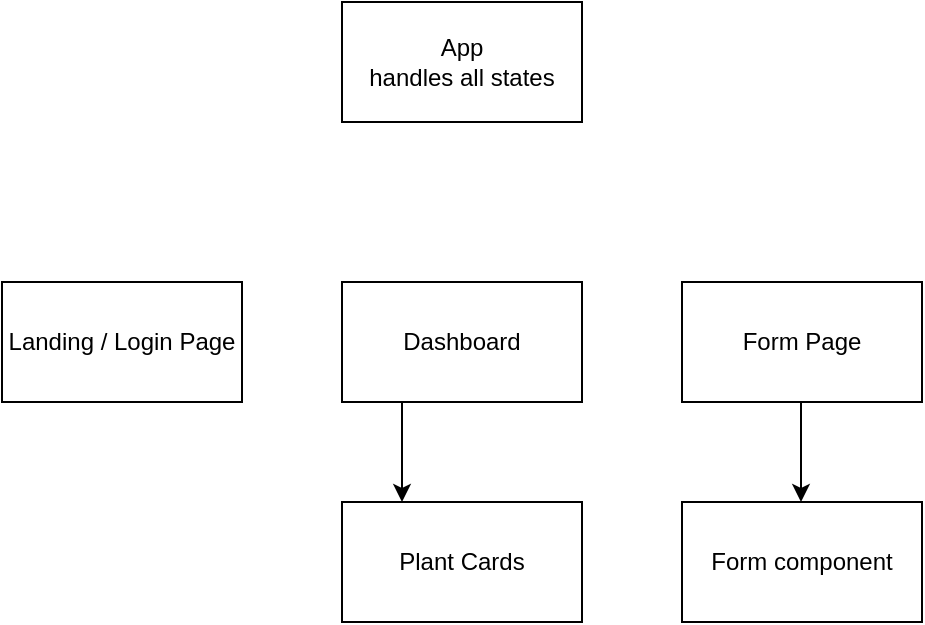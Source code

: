 <mxfile>
    <diagram id="9eVMnJjhcCXOIJqyUU6O" name="Page-1">
        <mxGraphModel dx="883" dy="419" grid="1" gridSize="10" guides="1" tooltips="1" connect="1" arrows="1" fold="1" page="1" pageScale="1" pageWidth="827" pageHeight="1169" math="0" shadow="0">
            <root>
                <mxCell id="0"/>
                <mxCell id="1" parent="0"/>
                <mxCell id="2" value="Landing / Login Page" style="rounded=0;whiteSpace=wrap;html=1;" parent="1" vertex="1">
                    <mxGeometry x="140" y="310" width="120" height="60" as="geometry"/>
                </mxCell>
                <mxCell id="3" value="Dashboard" style="rounded=0;whiteSpace=wrap;html=1;" parent="1" vertex="1">
                    <mxGeometry x="310" y="310" width="120" height="60" as="geometry"/>
                </mxCell>
                <mxCell id="4" value="Form Page" style="rounded=0;whiteSpace=wrap;html=1;" parent="1" vertex="1">
                    <mxGeometry x="480" y="310" width="120" height="60" as="geometry"/>
                </mxCell>
                <mxCell id="5" value="Form component" style="rounded=0;whiteSpace=wrap;html=1;" parent="1" vertex="1">
                    <mxGeometry x="480" y="420" width="120" height="60" as="geometry"/>
                </mxCell>
                <mxCell id="6" value="Plant Cards" style="rounded=0;whiteSpace=wrap;html=1;" parent="1" vertex="1">
                    <mxGeometry x="310" y="420" width="120" height="60" as="geometry"/>
                </mxCell>
                <mxCell id="7" value="" style="endArrow=classic;html=1;exitX=0.25;exitY=1;exitDx=0;exitDy=0;entryX=0.25;entryY=0;entryDx=0;entryDy=0;" parent="1" source="3" target="6" edge="1">
                    <mxGeometry width="50" height="50" relative="1" as="geometry">
                        <mxPoint x="300" y="500" as="sourcePoint"/>
                        <mxPoint x="350" y="450" as="targetPoint"/>
                    </mxGeometry>
                </mxCell>
                <mxCell id="8" value="" style="endArrow=classic;html=1;exitX=0.25;exitY=1;exitDx=0;exitDy=0;entryX=0.25;entryY=0;entryDx=0;entryDy=0;" parent="1" edge="1">
                    <mxGeometry width="50" height="50" relative="1" as="geometry">
                        <mxPoint x="539.5" y="370" as="sourcePoint"/>
                        <mxPoint x="539.5" y="420" as="targetPoint"/>
                    </mxGeometry>
                </mxCell>
                <mxCell id="9" value="App&lt;br&gt;handles all states" style="rounded=0;whiteSpace=wrap;html=1;" parent="1" vertex="1">
                    <mxGeometry x="310" y="170" width="120" height="60" as="geometry"/>
                </mxCell>
            </root>
        </mxGraphModel>
    </diagram>
</mxfile>